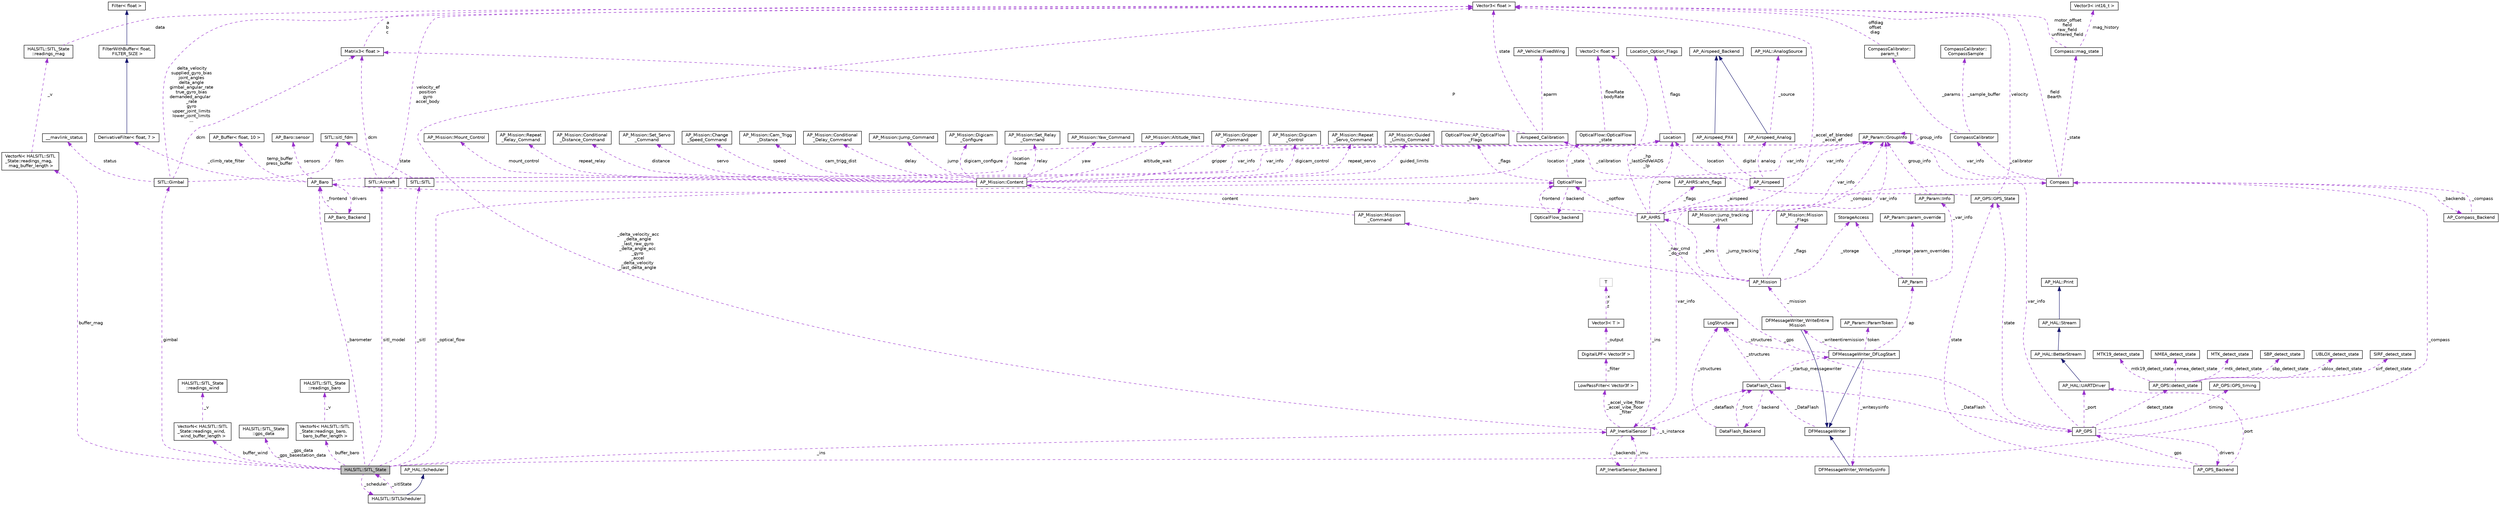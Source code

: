 digraph "HALSITL::SITL_State"
{
 // INTERACTIVE_SVG=YES
  edge [fontname="Helvetica",fontsize="10",labelfontname="Helvetica",labelfontsize="10"];
  node [fontname="Helvetica",fontsize="10",shape=record];
  Node1 [label="HALSITL::SITL_State",height=0.2,width=0.4,color="black", fillcolor="grey75", style="filled", fontcolor="black"];
  Node2 -> Node1 [dir="back",color="darkorchid3",fontsize="10",style="dashed",label=" gimbal" ,fontname="Helvetica"];
  Node2 [label="SITL::Gimbal",height=0.2,width=0.4,color="black", fillcolor="white", style="filled",URL="$classSITL_1_1Gimbal.html"];
  Node3 -> Node2 [dir="back",color="darkorchid3",fontsize="10",style="dashed",label=" dcm" ,fontname="Helvetica"];
  Node3 [label="Matrix3\< float \>",height=0.2,width=0.4,color="black", fillcolor="white", style="filled",URL="$classMatrix3.html"];
  Node4 -> Node3 [dir="back",color="darkorchid3",fontsize="10",style="dashed",label=" a\nb\nc" ,fontname="Helvetica"];
  Node4 [label="Vector3\< float \>",height=0.2,width=0.4,color="black", fillcolor="white", style="filled",URL="$classVector3.html"];
  Node5 -> Node2 [dir="back",color="darkorchid3",fontsize="10",style="dashed",label=" status" ,fontname="Helvetica"];
  Node5 [label="__mavlink_status",height=0.2,width=0.4,color="black", fillcolor="white", style="filled",URL="$struct____mavlink__status.html"];
  Node4 -> Node2 [dir="back",color="darkorchid3",fontsize="10",style="dashed",label=" delta_velocity\nsupplied_gyro_bias\njoint_angles\ndelta_angle\ngimbal_angular_rate\ntrue_gyro_bias\ndemanded_angular\l_rate\ngyro\nupper_joint_limits\nlower_joint_limits\n..." ,fontname="Helvetica"];
  Node6 -> Node2 [dir="back",color="darkorchid3",fontsize="10",style="dashed",label=" fdm" ,fontname="Helvetica"];
  Node6 [label="SITL::sitl_fdm",height=0.2,width=0.4,color="black", fillcolor="white", style="filled",URL="$structSITL_1_1sitl__fdm.html"];
  Node7 -> Node1 [dir="back",color="darkorchid3",fontsize="10",style="dashed",label=" sitl_model" ,fontname="Helvetica"];
  Node7 [label="SITL::Aircraft",height=0.2,width=0.4,color="black", fillcolor="white", style="filled",URL="$classSITL_1_1Aircraft.html"];
  Node3 -> Node7 [dir="back",color="darkorchid3",fontsize="10",style="dashed",label=" dcm" ,fontname="Helvetica"];
  Node4 -> Node7 [dir="back",color="darkorchid3",fontsize="10",style="dashed",label=" velocity_ef\nposition\ngyro\naccel_body" ,fontname="Helvetica"];
  Node8 -> Node7 [dir="back",color="darkorchid3",fontsize="10",style="dashed",label=" location\nhome" ,fontname="Helvetica"];
  Node8 [label="Location",height=0.2,width=0.4,color="black", fillcolor="white", style="filled",URL="$structLocation.html"];
  Node9 -> Node8 [dir="back",color="darkorchid3",fontsize="10",style="dashed",label=" flags" ,fontname="Helvetica"];
  Node9 [label="Location_Option_Flags",height=0.2,width=0.4,color="black", fillcolor="white", style="filled",URL="$structLocation__Option__Flags.html"];
  Node10 -> Node1 [dir="back",color="darkorchid3",fontsize="10",style="dashed",label=" buffer_baro" ,fontname="Helvetica"];
  Node10 [label="VectorN\< HALSITL::SITL\l_State::readings_baro,\l baro_buffer_length \>",height=0.2,width=0.4,color="black", fillcolor="white", style="filled",URL="$classVectorN.html"];
  Node11 -> Node10 [dir="back",color="darkorchid3",fontsize="10",style="dashed",label=" _v" ,fontname="Helvetica"];
  Node11 [label="HALSITL::SITL_State\l::readings_baro",height=0.2,width=0.4,color="black", fillcolor="white", style="filled",URL="$structHALSITL_1_1SITL__State_1_1readings__baro.html"];
  Node12 -> Node1 [dir="back",color="darkorchid3",fontsize="10",style="dashed",label=" buffer_mag" ,fontname="Helvetica"];
  Node12 [label="VectorN\< HALSITL::SITL\l_State::readings_mag,\l mag_buffer_length \>",height=0.2,width=0.4,color="black", fillcolor="white", style="filled",URL="$classVectorN.html"];
  Node13 -> Node12 [dir="back",color="darkorchid3",fontsize="10",style="dashed",label=" _v" ,fontname="Helvetica"];
  Node13 [label="HALSITL::SITL_State\l::readings_mag",height=0.2,width=0.4,color="black", fillcolor="white", style="filled",URL="$structHALSITL_1_1SITL__State_1_1readings__mag.html"];
  Node4 -> Node13 [dir="back",color="darkorchid3",fontsize="10",style="dashed",label=" data" ,fontname="Helvetica"];
  Node14 -> Node1 [dir="back",color="darkorchid3",fontsize="10",style="dashed",label=" _barometer" ,fontname="Helvetica"];
  Node14 [label="AP_Baro",height=0.2,width=0.4,color="black", fillcolor="white", style="filled",URL="$classAP__Baro.html"];
  Node15 -> Node14 [dir="back",color="darkorchid3",fontsize="10",style="dashed",label=" sensors" ,fontname="Helvetica"];
  Node15 [label="AP_Baro::sensor",height=0.2,width=0.4,color="black", fillcolor="white", style="filled",URL="$structAP__Baro_1_1sensor.html"];
  Node16 -> Node14 [dir="back",color="darkorchid3",fontsize="10",style="dashed",label=" temp_buffer\npress_buffer" ,fontname="Helvetica"];
  Node16 [label="AP_Buffer\< float, 10 \>",height=0.2,width=0.4,color="black", fillcolor="white", style="filled",URL="$classAP__Buffer.html"];
  Node17 -> Node14 [dir="back",color="darkorchid3",fontsize="10",style="dashed",label=" _climb_rate_filter" ,fontname="Helvetica"];
  Node17 [label="DerivativeFilter\< float, 7 \>",height=0.2,width=0.4,color="black", fillcolor="white", style="filled",URL="$classDerivativeFilter.html"];
  Node18 -> Node17 [dir="back",color="midnightblue",fontsize="10",style="solid",fontname="Helvetica"];
  Node18 [label="FilterWithBuffer\< float,\l FILTER_SIZE \>",height=0.2,width=0.4,color="black", fillcolor="white", style="filled",URL="$classFilterWithBuffer.html"];
  Node19 -> Node18 [dir="back",color="midnightblue",fontsize="10",style="solid",fontname="Helvetica"];
  Node19 [label="Filter\< float \>",height=0.2,width=0.4,color="black", fillcolor="white", style="filled",URL="$classFilter.html"];
  Node20 -> Node14 [dir="back",color="darkorchid3",fontsize="10",style="dashed",label=" var_info" ,fontname="Helvetica"];
  Node20 [label="AP_Param::GroupInfo",height=0.2,width=0.4,color="black", fillcolor="white", style="filled",URL="$structAP__Param_1_1GroupInfo.html"];
  Node20 -> Node20 [dir="back",color="darkorchid3",fontsize="10",style="dashed",label=" group_info" ,fontname="Helvetica"];
  Node21 -> Node14 [dir="back",color="darkorchid3",fontsize="10",style="dashed",label=" drivers" ,fontname="Helvetica"];
  Node21 [label="AP_Baro_Backend",height=0.2,width=0.4,color="black", fillcolor="white", style="filled",URL="$classAP__Baro__Backend.html",tooltip="-*- tab-width: 4; Mode: C++; c-basic-offset: 4; indent-tabs-mode: nil -*- "];
  Node14 -> Node21 [dir="back",color="darkorchid3",fontsize="10",style="dashed",label=" _frontend" ,fontname="Helvetica"];
  Node22 -> Node1 [dir="back",color="darkorchid3",fontsize="10",style="dashed",label=" _sitl" ,fontname="Helvetica"];
  Node22 [label="SITL::SITL",height=0.2,width=0.4,color="black", fillcolor="white", style="filled",URL="$classSITL_1_1SITL.html"];
  Node20 -> Node22 [dir="back",color="darkorchid3",fontsize="10",style="dashed",label=" var_info" ,fontname="Helvetica"];
  Node6 -> Node22 [dir="back",color="darkorchid3",fontsize="10",style="dashed",label=" state" ,fontname="Helvetica"];
  Node23 -> Node1 [dir="back",color="darkorchid3",fontsize="10",style="dashed",label=" _optical_flow" ,fontname="Helvetica"];
  Node23 [label="OpticalFlow",height=0.2,width=0.4,color="black", fillcolor="white", style="filled",URL="$classOpticalFlow.html"];
  Node20 -> Node23 [dir="back",color="darkorchid3",fontsize="10",style="dashed",label=" var_info" ,fontname="Helvetica"];
  Node24 -> Node23 [dir="back",color="darkorchid3",fontsize="10",style="dashed",label=" _state" ,fontname="Helvetica"];
  Node24 [label="OpticalFlow::OpticalFlow\l_state",height=0.2,width=0.4,color="black", fillcolor="white", style="filled",URL="$structOpticalFlow_1_1OpticalFlow__state.html"];
  Node25 -> Node24 [dir="back",color="darkorchid3",fontsize="10",style="dashed",label=" flowRate\nbodyRate" ,fontname="Helvetica"];
  Node25 [label="Vector2\< float \>",height=0.2,width=0.4,color="black", fillcolor="white", style="filled",URL="$structVector2.html"];
  Node26 -> Node23 [dir="back",color="darkorchid3",fontsize="10",style="dashed",label=" backend" ,fontname="Helvetica"];
  Node26 [label="OpticalFlow_backend",height=0.2,width=0.4,color="black", fillcolor="white", style="filled",URL="$classOpticalFlow__backend.html"];
  Node23 -> Node26 [dir="back",color="darkorchid3",fontsize="10",style="dashed",label=" frontend" ,fontname="Helvetica"];
  Node27 -> Node23 [dir="back",color="darkorchid3",fontsize="10",style="dashed",label=" _flags" ,fontname="Helvetica"];
  Node27 [label="OpticalFlow::AP_OpticalFlow\l_Flags",height=0.2,width=0.4,color="black", fillcolor="white", style="filled",URL="$structOpticalFlow_1_1AP__OpticalFlow__Flags.html"];
  Node28 -> Node1 [dir="back",color="darkorchid3",fontsize="10",style="dashed",label=" _ins" ,fontname="Helvetica"];
  Node28 [label="AP_InertialSensor",height=0.2,width=0.4,color="black", fillcolor="white", style="filled",URL="$classAP__InertialSensor.html"];
  Node29 -> Node28 [dir="back",color="darkorchid3",fontsize="10",style="dashed",label=" _accel_vibe_filter\n_accel_vibe_floor\l_filter" ,fontname="Helvetica"];
  Node29 [label="LowPassFilter\< Vector3f \>",height=0.2,width=0.4,color="black", fillcolor="white", style="filled",URL="$classLowPassFilter.html"];
  Node30 -> Node29 [dir="back",color="darkorchid3",fontsize="10",style="dashed",label=" _filter" ,fontname="Helvetica"];
  Node30 [label="DigitalLPF\< Vector3f \>",height=0.2,width=0.4,color="black", fillcolor="white", style="filled",URL="$classDigitalLPF.html"];
  Node31 -> Node30 [dir="back",color="darkorchid3",fontsize="10",style="dashed",label=" _output" ,fontname="Helvetica"];
  Node31 [label="Vector3\< T \>",height=0.2,width=0.4,color="black", fillcolor="white", style="filled",URL="$classVector3.html"];
  Node32 -> Node31 [dir="back",color="darkorchid3",fontsize="10",style="dashed",label=" x\ny\nz" ,fontname="Helvetica"];
  Node32 [label="T",height=0.2,width=0.4,color="grey75", fillcolor="white", style="filled"];
  Node33 -> Node28 [dir="back",color="darkorchid3",fontsize="10",style="dashed",label=" _backends" ,fontname="Helvetica"];
  Node33 [label="AP_InertialSensor_Backend",height=0.2,width=0.4,color="black", fillcolor="white", style="filled",URL="$classAP__InertialSensor__Backend.html"];
  Node28 -> Node33 [dir="back",color="darkorchid3",fontsize="10",style="dashed",label=" _imu" ,fontname="Helvetica"];
  Node34 -> Node28 [dir="back",color="darkorchid3",fontsize="10",style="dashed",label=" _dataflash" ,fontname="Helvetica"];
  Node34 [label="DataFlash_Class",height=0.2,width=0.4,color="black", fillcolor="white", style="filled",URL="$classDataFlash__Class.html"];
  Node35 -> Node34 [dir="back",color="darkorchid3",fontsize="10",style="dashed",label=" _structures" ,fontname="Helvetica"];
  Node35 [label="LogStructure",height=0.2,width=0.4,color="black", fillcolor="white", style="filled",URL="$structLogStructure.html"];
  Node36 -> Node34 [dir="back",color="darkorchid3",fontsize="10",style="dashed",label=" backend" ,fontname="Helvetica"];
  Node36 [label="DataFlash_Backend",height=0.2,width=0.4,color="black", fillcolor="white", style="filled",URL="$classDataFlash__Backend.html"];
  Node35 -> Node36 [dir="back",color="darkorchid3",fontsize="10",style="dashed",label=" _structures" ,fontname="Helvetica"];
  Node34 -> Node36 [dir="back",color="darkorchid3",fontsize="10",style="dashed",label=" _front" ,fontname="Helvetica"];
  Node37 -> Node34 [dir="back",color="darkorchid3",fontsize="10",style="dashed",label=" _startup_messagewriter" ,fontname="Helvetica"];
  Node37 [label="DFMessageWriter_DFLogStart",height=0.2,width=0.4,color="black", fillcolor="white", style="filled",URL="$classDFMessageWriter__DFLogStart.html"];
  Node38 -> Node37 [dir="back",color="midnightblue",fontsize="10",style="solid",fontname="Helvetica"];
  Node38 [label="DFMessageWriter",height=0.2,width=0.4,color="black", fillcolor="white", style="filled",URL="$classDFMessageWriter.html"];
  Node34 -> Node38 [dir="back",color="darkorchid3",fontsize="10",style="dashed",label=" _DataFlash" ,fontname="Helvetica"];
  Node39 -> Node37 [dir="back",color="darkorchid3",fontsize="10",style="dashed",label=" _writeentiremission" ,fontname="Helvetica"];
  Node39 [label="DFMessageWriter_WriteEntire\lMission",height=0.2,width=0.4,color="black", fillcolor="white", style="filled",URL="$classDFMessageWriter__WriteEntireMission.html"];
  Node38 -> Node39 [dir="back",color="midnightblue",fontsize="10",style="solid",fontname="Helvetica"];
  Node40 -> Node39 [dir="back",color="darkorchid3",fontsize="10",style="dashed",label=" _mission" ,fontname="Helvetica"];
  Node40 [label="AP_Mission",height=0.2,width=0.4,color="black", fillcolor="white", style="filled",URL="$classAP__Mission.html",tooltip="Object managing Mission. "];
  Node41 -> Node40 [dir="back",color="darkorchid3",fontsize="10",style="dashed",label=" _storage" ,fontname="Helvetica"];
  Node41 [label="StorageAccess",height=0.2,width=0.4,color="black", fillcolor="white", style="filled",URL="$classStorageAccess.html"];
  Node42 -> Node40 [dir="back",color="darkorchid3",fontsize="10",style="dashed",label=" _nav_cmd\n_do_cmd" ,fontname="Helvetica"];
  Node42 [label="AP_Mission::Mission\l_Command",height=0.2,width=0.4,color="black", fillcolor="white", style="filled",URL="$structAP__Mission_1_1Mission__Command.html"];
  Node43 -> Node42 [dir="back",color="darkorchid3",fontsize="10",style="dashed",label=" content" ,fontname="Helvetica"];
  Node43 [label="AP_Mission::Content",height=0.2,width=0.4,color="black", fillcolor="white", style="filled",URL="$unionAP__Mission_1_1Content.html"];
  Node44 -> Node43 [dir="back",color="darkorchid3",fontsize="10",style="dashed",label=" guided_limits" ,fontname="Helvetica"];
  Node44 [label="AP_Mission::Guided\l_Limits_Command",height=0.2,width=0.4,color="black", fillcolor="white", style="filled",URL="$structAP__Mission_1_1Guided__Limits__Command.html"];
  Node45 -> Node43 [dir="back",color="darkorchid3",fontsize="10",style="dashed",label=" mount_control" ,fontname="Helvetica"];
  Node45 [label="AP_Mission::Mount_Control",height=0.2,width=0.4,color="black", fillcolor="white", style="filled",URL="$structAP__Mission_1_1Mount__Control.html"];
  Node46 -> Node43 [dir="back",color="darkorchid3",fontsize="10",style="dashed",label=" repeat_relay" ,fontname="Helvetica"];
  Node46 [label="AP_Mission::Repeat\l_Relay_Command",height=0.2,width=0.4,color="black", fillcolor="white", style="filled",URL="$structAP__Mission_1_1Repeat__Relay__Command.html"];
  Node47 -> Node43 [dir="back",color="darkorchid3",fontsize="10",style="dashed",label=" distance" ,fontname="Helvetica"];
  Node47 [label="AP_Mission::Conditional\l_Distance_Command",height=0.2,width=0.4,color="black", fillcolor="white", style="filled",URL="$structAP__Mission_1_1Conditional__Distance__Command.html"];
  Node48 -> Node43 [dir="back",color="darkorchid3",fontsize="10",style="dashed",label=" servo" ,fontname="Helvetica"];
  Node48 [label="AP_Mission::Set_Servo\l_Command",height=0.2,width=0.4,color="black", fillcolor="white", style="filled",URL="$structAP__Mission_1_1Set__Servo__Command.html"];
  Node49 -> Node43 [dir="back",color="darkorchid3",fontsize="10",style="dashed",label=" speed" ,fontname="Helvetica"];
  Node49 [label="AP_Mission::Change\l_Speed_Command",height=0.2,width=0.4,color="black", fillcolor="white", style="filled",URL="$structAP__Mission_1_1Change__Speed__Command.html"];
  Node50 -> Node43 [dir="back",color="darkorchid3",fontsize="10",style="dashed",label=" cam_trigg_dist" ,fontname="Helvetica"];
  Node50 [label="AP_Mission::Cam_Trigg\l_Distance",height=0.2,width=0.4,color="black", fillcolor="white", style="filled",URL="$structAP__Mission_1_1Cam__Trigg__Distance.html"];
  Node51 -> Node43 [dir="back",color="darkorchid3",fontsize="10",style="dashed",label=" delay" ,fontname="Helvetica"];
  Node51 [label="AP_Mission::Conditional\l_Delay_Command",height=0.2,width=0.4,color="black", fillcolor="white", style="filled",URL="$structAP__Mission_1_1Conditional__Delay__Command.html"];
  Node52 -> Node43 [dir="back",color="darkorchid3",fontsize="10",style="dashed",label=" jump" ,fontname="Helvetica"];
  Node52 [label="AP_Mission::Jump_Command",height=0.2,width=0.4,color="black", fillcolor="white", style="filled",URL="$structAP__Mission_1_1Jump__Command.html"];
  Node8 -> Node43 [dir="back",color="darkorchid3",fontsize="10",style="dashed",label=" location" ,fontname="Helvetica"];
  Node53 -> Node43 [dir="back",color="darkorchid3",fontsize="10",style="dashed",label=" digicam_configure" ,fontname="Helvetica"];
  Node53 [label="AP_Mission::Digicam\l_Configure",height=0.2,width=0.4,color="black", fillcolor="white", style="filled",URL="$structAP__Mission_1_1Digicam__Configure.html"];
  Node54 -> Node43 [dir="back",color="darkorchid3",fontsize="10",style="dashed",label=" relay" ,fontname="Helvetica"];
  Node54 [label="AP_Mission::Set_Relay\l_Command",height=0.2,width=0.4,color="black", fillcolor="white", style="filled",URL="$structAP__Mission_1_1Set__Relay__Command.html"];
  Node55 -> Node43 [dir="back",color="darkorchid3",fontsize="10",style="dashed",label=" yaw" ,fontname="Helvetica"];
  Node55 [label="AP_Mission::Yaw_Command",height=0.2,width=0.4,color="black", fillcolor="white", style="filled",URL="$structAP__Mission_1_1Yaw__Command.html"];
  Node56 -> Node43 [dir="back",color="darkorchid3",fontsize="10",style="dashed",label=" altitude_wait" ,fontname="Helvetica"];
  Node56 [label="AP_Mission::Altitude_Wait",height=0.2,width=0.4,color="black", fillcolor="white", style="filled",URL="$structAP__Mission_1_1Altitude__Wait.html"];
  Node57 -> Node43 [dir="back",color="darkorchid3",fontsize="10",style="dashed",label=" gripper" ,fontname="Helvetica"];
  Node57 [label="AP_Mission::Gripper\l_Command",height=0.2,width=0.4,color="black", fillcolor="white", style="filled",URL="$structAP__Mission_1_1Gripper__Command.html"];
  Node58 -> Node43 [dir="back",color="darkorchid3",fontsize="10",style="dashed",label=" digicam_control" ,fontname="Helvetica"];
  Node58 [label="AP_Mission::Digicam\l_Control",height=0.2,width=0.4,color="black", fillcolor="white", style="filled",URL="$structAP__Mission_1_1Digicam__Control.html"];
  Node59 -> Node43 [dir="back",color="darkorchid3",fontsize="10",style="dashed",label=" repeat_servo" ,fontname="Helvetica"];
  Node59 [label="AP_Mission::Repeat\l_Servo_Command",height=0.2,width=0.4,color="black", fillcolor="white", style="filled",URL="$structAP__Mission_1_1Repeat__Servo__Command.html"];
  Node20 -> Node40 [dir="back",color="darkorchid3",fontsize="10",style="dashed",label=" var_info" ,fontname="Helvetica"];
  Node60 -> Node40 [dir="back",color="darkorchid3",fontsize="10",style="dashed",label=" _flags" ,fontname="Helvetica"];
  Node60 [label="AP_Mission::Mission\l_Flags",height=0.2,width=0.4,color="black", fillcolor="white", style="filled",URL="$structAP__Mission_1_1Mission__Flags.html"];
  Node61 -> Node40 [dir="back",color="darkorchid3",fontsize="10",style="dashed",label=" _ahrs" ,fontname="Helvetica"];
  Node61 [label="AP_AHRS",height=0.2,width=0.4,color="black", fillcolor="white", style="filled",URL="$classAP__AHRS.html"];
  Node62 -> Node61 [dir="back",color="darkorchid3",fontsize="10",style="dashed",label=" _flags" ,fontname="Helvetica"];
  Node62 [label="AP_AHRS::ahrs_flags",height=0.2,width=0.4,color="black", fillcolor="white", style="filled",URL="$structAP__AHRS_1_1ahrs__flags.html"];
  Node14 -> Node61 [dir="back",color="darkorchid3",fontsize="10",style="dashed",label=" _baro" ,fontname="Helvetica"];
  Node23 -> Node61 [dir="back",color="darkorchid3",fontsize="10",style="dashed",label=" _optflow" ,fontname="Helvetica"];
  Node20 -> Node61 [dir="back",color="darkorchid3",fontsize="10",style="dashed",label=" var_info" ,fontname="Helvetica"];
  Node4 -> Node61 [dir="back",color="darkorchid3",fontsize="10",style="dashed",label=" _accel_ef_blended\n_accel_ef" ,fontname="Helvetica"];
  Node28 -> Node61 [dir="back",color="darkorchid3",fontsize="10",style="dashed",label=" _ins" ,fontname="Helvetica"];
  Node63 -> Node61 [dir="back",color="darkorchid3",fontsize="10",style="dashed",label=" _airspeed" ,fontname="Helvetica"];
  Node63 [label="AP_Airspeed",height=0.2,width=0.4,color="black", fillcolor="white", style="filled",URL="$classAP__Airspeed.html"];
  Node64 -> Node63 [dir="back",color="darkorchid3",fontsize="10",style="dashed",label=" analog" ,fontname="Helvetica"];
  Node64 [label="AP_Airspeed_Analog",height=0.2,width=0.4,color="black", fillcolor="white", style="filled",URL="$classAP__Airspeed__Analog.html",tooltip="-*- tab-width: 4; Mode: C++; c-basic-offset: 4; indent-tabs-mode: nil -*- "];
  Node65 -> Node64 [dir="back",color="midnightblue",fontsize="10",style="solid",fontname="Helvetica"];
  Node65 [label="AP_Airspeed_Backend",height=0.2,width=0.4,color="black", fillcolor="white", style="filled",URL="$classAP__Airspeed__Backend.html",tooltip="-*- tab-width: 4; Mode: C++; c-basic-offset: 4; indent-tabs-mode: nil -*- "];
  Node66 -> Node64 [dir="back",color="darkorchid3",fontsize="10",style="dashed",label=" _source" ,fontname="Helvetica"];
  Node66 [label="AP_HAL::AnalogSource",height=0.2,width=0.4,color="black", fillcolor="white", style="filled",URL="$classAP__HAL_1_1AnalogSource.html"];
  Node20 -> Node63 [dir="back",color="darkorchid3",fontsize="10",style="dashed",label=" var_info" ,fontname="Helvetica"];
  Node67 -> Node63 [dir="back",color="darkorchid3",fontsize="10",style="dashed",label=" digital" ,fontname="Helvetica"];
  Node67 [label="AP_Airspeed_PX4",height=0.2,width=0.4,color="black", fillcolor="white", style="filled",URL="$classAP__Airspeed__PX4.html",tooltip="-*- tab-width: 4; Mode: C++; c-basic-offset: 4; indent-tabs-mode: nil -*- "];
  Node65 -> Node67 [dir="back",color="midnightblue",fontsize="10",style="solid",fontname="Helvetica"];
  Node68 -> Node63 [dir="back",color="darkorchid3",fontsize="10",style="dashed",label=" _calibration" ,fontname="Helvetica"];
  Node68 [label="Airspeed_Calibration",height=0.2,width=0.4,color="black", fillcolor="white", style="filled",URL="$classAirspeed__Calibration.html",tooltip="-*- tab-width: 4; Mode: C++; c-basic-offset: 4; indent-tabs-mode: nil -*- "];
  Node3 -> Node68 [dir="back",color="darkorchid3",fontsize="10",style="dashed",label=" P" ,fontname="Helvetica"];
  Node4 -> Node68 [dir="back",color="darkorchid3",fontsize="10",style="dashed",label=" state" ,fontname="Helvetica"];
  Node69 -> Node68 [dir="back",color="darkorchid3",fontsize="10",style="dashed",label=" aparm" ,fontname="Helvetica"];
  Node69 [label="AP_Vehicle::FixedWing",height=0.2,width=0.4,color="black", fillcolor="white", style="filled",URL="$structAP__Vehicle_1_1FixedWing.html"];
  Node25 -> Node61 [dir="back",color="darkorchid3",fontsize="10",style="dashed",label=" _hp\n_lastGndVelADS\n_lp" ,fontname="Helvetica"];
  Node70 -> Node61 [dir="back",color="darkorchid3",fontsize="10",style="dashed",label=" _gps" ,fontname="Helvetica"];
  Node70 [label="AP_GPS",height=0.2,width=0.4,color="black", fillcolor="white", style="filled",URL="$classAP__GPS.html"];
  Node71 -> Node70 [dir="back",color="darkorchid3",fontsize="10",style="dashed",label=" detect_state" ,fontname="Helvetica"];
  Node71 [label="AP_GPS::detect_state",height=0.2,width=0.4,color="black", fillcolor="white", style="filled",URL="$structAP__GPS_1_1detect__state.html"];
  Node72 -> Node71 [dir="back",color="darkorchid3",fontsize="10",style="dashed",label=" sbp_detect_state" ,fontname="Helvetica"];
  Node72 [label="SBP_detect_state",height=0.2,width=0.4,color="black", fillcolor="white", style="filled",URL="$structSBP__detect__state.html"];
  Node73 -> Node71 [dir="back",color="darkorchid3",fontsize="10",style="dashed",label=" ublox_detect_state" ,fontname="Helvetica"];
  Node73 [label="UBLOX_detect_state",height=0.2,width=0.4,color="black", fillcolor="white", style="filled",URL="$structUBLOX__detect__state.html"];
  Node74 -> Node71 [dir="back",color="darkorchid3",fontsize="10",style="dashed",label=" sirf_detect_state" ,fontname="Helvetica"];
  Node74 [label="SIRF_detect_state",height=0.2,width=0.4,color="black", fillcolor="white", style="filled",URL="$structSIRF__detect__state.html"];
  Node75 -> Node71 [dir="back",color="darkorchid3",fontsize="10",style="dashed",label=" mtk19_detect_state" ,fontname="Helvetica"];
  Node75 [label="MTK19_detect_state",height=0.2,width=0.4,color="black", fillcolor="white", style="filled",URL="$structMTK19__detect__state.html"];
  Node76 -> Node71 [dir="back",color="darkorchid3",fontsize="10",style="dashed",label=" nmea_detect_state" ,fontname="Helvetica"];
  Node76 [label="NMEA_detect_state",height=0.2,width=0.4,color="black", fillcolor="white", style="filled",URL="$structNMEA__detect__state.html"];
  Node77 -> Node71 [dir="back",color="darkorchid3",fontsize="10",style="dashed",label=" mtk_detect_state" ,fontname="Helvetica"];
  Node77 [label="MTK_detect_state",height=0.2,width=0.4,color="black", fillcolor="white", style="filled",URL="$structMTK__detect__state.html"];
  Node78 -> Node70 [dir="back",color="darkorchid3",fontsize="10",style="dashed",label=" timing" ,fontname="Helvetica"];
  Node78 [label="AP_GPS::GPS_timing",height=0.2,width=0.4,color="black", fillcolor="white", style="filled",URL="$structAP__GPS_1_1GPS__timing.html"];
  Node79 -> Node70 [dir="back",color="darkorchid3",fontsize="10",style="dashed",label=" drivers" ,fontname="Helvetica"];
  Node79 [label="AP_GPS_Backend",height=0.2,width=0.4,color="black", fillcolor="white", style="filled",URL="$classAP__GPS__Backend.html"];
  Node80 -> Node79 [dir="back",color="darkorchid3",fontsize="10",style="dashed",label=" port" ,fontname="Helvetica"];
  Node80 [label="AP_HAL::UARTDriver",height=0.2,width=0.4,color="black", fillcolor="white", style="filled",URL="$classAP__HAL_1_1UARTDriver.html"];
  Node81 -> Node80 [dir="back",color="midnightblue",fontsize="10",style="solid",fontname="Helvetica"];
  Node81 [label="AP_HAL::BetterStream",height=0.2,width=0.4,color="black", fillcolor="white", style="filled",URL="$classAP__HAL_1_1BetterStream.html"];
  Node82 -> Node81 [dir="back",color="midnightblue",fontsize="10",style="solid",fontname="Helvetica"];
  Node82 [label="AP_HAL::Stream",height=0.2,width=0.4,color="black", fillcolor="white", style="filled",URL="$classAP__HAL_1_1Stream.html"];
  Node83 -> Node82 [dir="back",color="midnightblue",fontsize="10",style="solid",fontname="Helvetica"];
  Node83 [label="AP_HAL::Print",height=0.2,width=0.4,color="black", fillcolor="white", style="filled",URL="$classAP__HAL_1_1Print.html"];
  Node70 -> Node79 [dir="back",color="darkorchid3",fontsize="10",style="dashed",label=" gps" ,fontname="Helvetica"];
  Node84 -> Node79 [dir="back",color="darkorchid3",fontsize="10",style="dashed",label=" state" ,fontname="Helvetica"];
  Node84 [label="AP_GPS::GPS_State",height=0.2,width=0.4,color="black", fillcolor="white", style="filled",URL="$structAP__GPS_1_1GPS__State.html"];
  Node4 -> Node84 [dir="back",color="darkorchid3",fontsize="10",style="dashed",label=" velocity" ,fontname="Helvetica"];
  Node8 -> Node84 [dir="back",color="darkorchid3",fontsize="10",style="dashed",label=" location" ,fontname="Helvetica"];
  Node34 -> Node70 [dir="back",color="darkorchid3",fontsize="10",style="dashed",label=" _DataFlash" ,fontname="Helvetica"];
  Node80 -> Node70 [dir="back",color="darkorchid3",fontsize="10",style="dashed",label=" _port" ,fontname="Helvetica"];
  Node20 -> Node70 [dir="back",color="darkorchid3",fontsize="10",style="dashed",label=" var_info" ,fontname="Helvetica"];
  Node84 -> Node70 [dir="back",color="darkorchid3",fontsize="10",style="dashed",label=" state" ,fontname="Helvetica"];
  Node8 -> Node61 [dir="back",color="darkorchid3",fontsize="10",style="dashed",label=" _home" ,fontname="Helvetica"];
  Node85 -> Node61 [dir="back",color="darkorchid3",fontsize="10",style="dashed",label=" _compass" ,fontname="Helvetica"];
  Node85 [label="Compass",height=0.2,width=0.4,color="black", fillcolor="white", style="filled",URL="$classCompass.html"];
  Node20 -> Node85 [dir="back",color="darkorchid3",fontsize="10",style="dashed",label=" var_info" ,fontname="Helvetica"];
  Node4 -> Node85 [dir="back",color="darkorchid3",fontsize="10",style="dashed",label=" field\nBearth" ,fontname="Helvetica"];
  Node86 -> Node85 [dir="back",color="darkorchid3",fontsize="10",style="dashed",label=" _calibrator" ,fontname="Helvetica"];
  Node86 [label="CompassCalibrator",height=0.2,width=0.4,color="black", fillcolor="white", style="filled",URL="$classCompassCalibrator.html"];
  Node87 -> Node86 [dir="back",color="darkorchid3",fontsize="10",style="dashed",label=" _params" ,fontname="Helvetica"];
  Node87 [label="CompassCalibrator::\lparam_t",height=0.2,width=0.4,color="black", fillcolor="white", style="filled",URL="$classCompassCalibrator_1_1param__t.html"];
  Node4 -> Node87 [dir="back",color="darkorchid3",fontsize="10",style="dashed",label=" offdiag\noffset\ndiag" ,fontname="Helvetica"];
  Node88 -> Node86 [dir="back",color="darkorchid3",fontsize="10",style="dashed",label=" _sample_buffer" ,fontname="Helvetica"];
  Node88 [label="CompassCalibrator::\lCompassSample",height=0.2,width=0.4,color="black", fillcolor="white", style="filled",URL="$classCompassCalibrator_1_1CompassSample.html"];
  Node89 -> Node85 [dir="back",color="darkorchid3",fontsize="10",style="dashed",label=" _backends" ,fontname="Helvetica"];
  Node89 [label="AP_Compass_Backend",height=0.2,width=0.4,color="black", fillcolor="white", style="filled",URL="$classAP__Compass__Backend.html"];
  Node85 -> Node89 [dir="back",color="darkorchid3",fontsize="10",style="dashed",label=" _compass" ,fontname="Helvetica"];
  Node90 -> Node85 [dir="back",color="darkorchid3",fontsize="10",style="dashed",label=" _state" ,fontname="Helvetica"];
  Node90 [label="Compass::mag_state",height=0.2,width=0.4,color="black", fillcolor="white", style="filled",URL="$structCompass_1_1mag__state.html"];
  Node4 -> Node90 [dir="back",color="darkorchid3",fontsize="10",style="dashed",label=" motor_offset\nfield\nraw_field\nunfiltered_field" ,fontname="Helvetica"];
  Node91 -> Node90 [dir="back",color="darkorchid3",fontsize="10",style="dashed",label=" mag_history" ,fontname="Helvetica"];
  Node91 [label="Vector3\< int16_t \>",height=0.2,width=0.4,color="black", fillcolor="white", style="filled",URL="$classVector3.html"];
  Node92 -> Node40 [dir="back",color="darkorchid3",fontsize="10",style="dashed",label=" _jump_tracking" ,fontname="Helvetica"];
  Node92 [label="AP_Mission::jump_tracking\l_struct",height=0.2,width=0.4,color="black", fillcolor="white", style="filled",URL="$structAP__Mission_1_1jump__tracking__struct.html"];
  Node93 -> Node37 [dir="back",color="darkorchid3",fontsize="10",style="dashed",label=" _writesysinfo" ,fontname="Helvetica"];
  Node93 [label="DFMessageWriter_WriteSysInfo",height=0.2,width=0.4,color="black", fillcolor="white", style="filled",URL="$classDFMessageWriter__WriteSysInfo.html"];
  Node38 -> Node93 [dir="back",color="midnightblue",fontsize="10",style="solid",fontname="Helvetica"];
  Node94 -> Node37 [dir="back",color="darkorchid3",fontsize="10",style="dashed",label=" token" ,fontname="Helvetica"];
  Node94 [label="AP_Param::ParamToken",height=0.2,width=0.4,color="black", fillcolor="white", style="filled",URL="$structAP__Param_1_1ParamToken.html"];
  Node35 -> Node37 [dir="back",color="darkorchid3",fontsize="10",style="dashed",label=" _structures" ,fontname="Helvetica"];
  Node95 -> Node37 [dir="back",color="darkorchid3",fontsize="10",style="dashed",label=" ap" ,fontname="Helvetica"];
  Node95 [label="AP_Param",height=0.2,width=0.4,color="black", fillcolor="white", style="filled",URL="$classAP__Param.html"];
  Node41 -> Node95 [dir="back",color="darkorchid3",fontsize="10",style="dashed",label=" _storage" ,fontname="Helvetica"];
  Node96 -> Node95 [dir="back",color="darkorchid3",fontsize="10",style="dashed",label=" _var_info" ,fontname="Helvetica"];
  Node96 [label="AP_Param::Info",height=0.2,width=0.4,color="black", fillcolor="white", style="filled",URL="$structAP__Param_1_1Info.html"];
  Node20 -> Node96 [dir="back",color="darkorchid3",fontsize="10",style="dashed",label=" group_info" ,fontname="Helvetica"];
  Node97 -> Node95 [dir="back",color="darkorchid3",fontsize="10",style="dashed",label=" param_overrides" ,fontname="Helvetica"];
  Node97 [label="AP_Param::param_override",height=0.2,width=0.4,color="black", fillcolor="white", style="filled",URL="$structAP__Param_1_1param__override.html"];
  Node20 -> Node28 [dir="back",color="darkorchid3",fontsize="10",style="dashed",label=" var_info" ,fontname="Helvetica"];
  Node28 -> Node28 [dir="back",color="darkorchid3",fontsize="10",style="dashed",label=" _s_instance" ,fontname="Helvetica"];
  Node4 -> Node28 [dir="back",color="darkorchid3",fontsize="10",style="dashed",label=" _delta_velocity_acc\n_delta_angle\n_last_raw_gyro\n_delta_angle_acc\n_gyro\n_accel\n_delta_velocity\n_last_delta_angle" ,fontname="Helvetica"];
  Node98 -> Node1 [dir="back",color="darkorchid3",fontsize="10",style="dashed",label=" _gps_data\n_gps_basestation_data" ,fontname="Helvetica"];
  Node98 [label="HALSITL::SITL_State\l::gps_data",height=0.2,width=0.4,color="black", fillcolor="white", style="filled",URL="$structHALSITL_1_1SITL__State_1_1gps__data.html"];
  Node99 -> Node1 [dir="back",color="darkorchid3",fontsize="10",style="dashed",label=" _scheduler" ,fontname="Helvetica"];
  Node99 [label="HALSITL::SITLScheduler",height=0.2,width=0.4,color="black", fillcolor="white", style="filled",URL="$classHALSITL_1_1SITLScheduler.html"];
  Node100 -> Node99 [dir="back",color="midnightblue",fontsize="10",style="solid",fontname="Helvetica"];
  Node100 [label="AP_HAL::Scheduler",height=0.2,width=0.4,color="black", fillcolor="white", style="filled",URL="$classAP__HAL_1_1Scheduler.html"];
  Node1 -> Node99 [dir="back",color="darkorchid3",fontsize="10",style="dashed",label=" _sitlState" ,fontname="Helvetica"];
  Node101 -> Node1 [dir="back",color="darkorchid3",fontsize="10",style="dashed",label=" buffer_wind" ,fontname="Helvetica"];
  Node101 [label="VectorN\< HALSITL::SITL\l_State::readings_wind,\l wind_buffer_length \>",height=0.2,width=0.4,color="black", fillcolor="white", style="filled",URL="$classVectorN.html"];
  Node102 -> Node101 [dir="back",color="darkorchid3",fontsize="10",style="dashed",label=" _v" ,fontname="Helvetica"];
  Node102 [label="HALSITL::SITL_State\l::readings_wind",height=0.2,width=0.4,color="black", fillcolor="white", style="filled",URL="$structHALSITL_1_1SITL__State_1_1readings__wind.html"];
  Node85 -> Node1 [dir="back",color="darkorchid3",fontsize="10",style="dashed",label=" _compass" ,fontname="Helvetica"];
}
